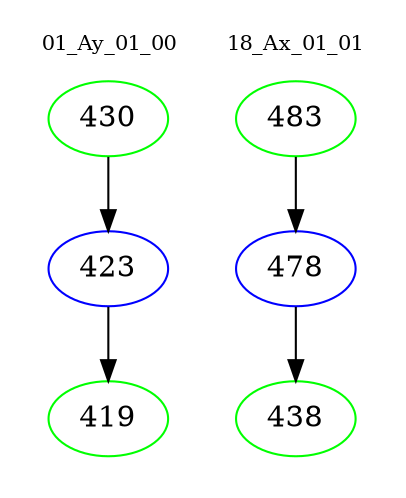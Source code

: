 digraph{
subgraph cluster_0 {
color = white
label = "01_Ay_01_00";
fontsize=10;
T0_430 [label="430", color="green"]
T0_430 -> T0_423 [color="black"]
T0_423 [label="423", color="blue"]
T0_423 -> T0_419 [color="black"]
T0_419 [label="419", color="green"]
}
subgraph cluster_1 {
color = white
label = "18_Ax_01_01";
fontsize=10;
T1_483 [label="483", color="green"]
T1_483 -> T1_478 [color="black"]
T1_478 [label="478", color="blue"]
T1_478 -> T1_438 [color="black"]
T1_438 [label="438", color="green"]
}
}
